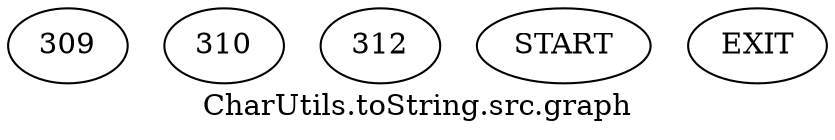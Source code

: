/* --------------------------------------------------- */
/* Generated by Dr. Garbage Control Flow Graph Factory */
/* http://www.drgarbage.com                            */
/* Version: 4.5.0.201508311741                         */
/* Retrieved on: 2020-01-06 14:27:26.922               */
/* --------------------------------------------------- */
digraph "CharUtils.toString.src.graph" {
 graph [label="CharUtils.toString.src.graph"];
 2 [label="309" ]
 3 [label="310" ]
 4 [label="312" ]
 5 [label="START" ]
 6 [label="EXIT" ]
 5  2
 2  3
 2  4
 3  6
 4  6
}
